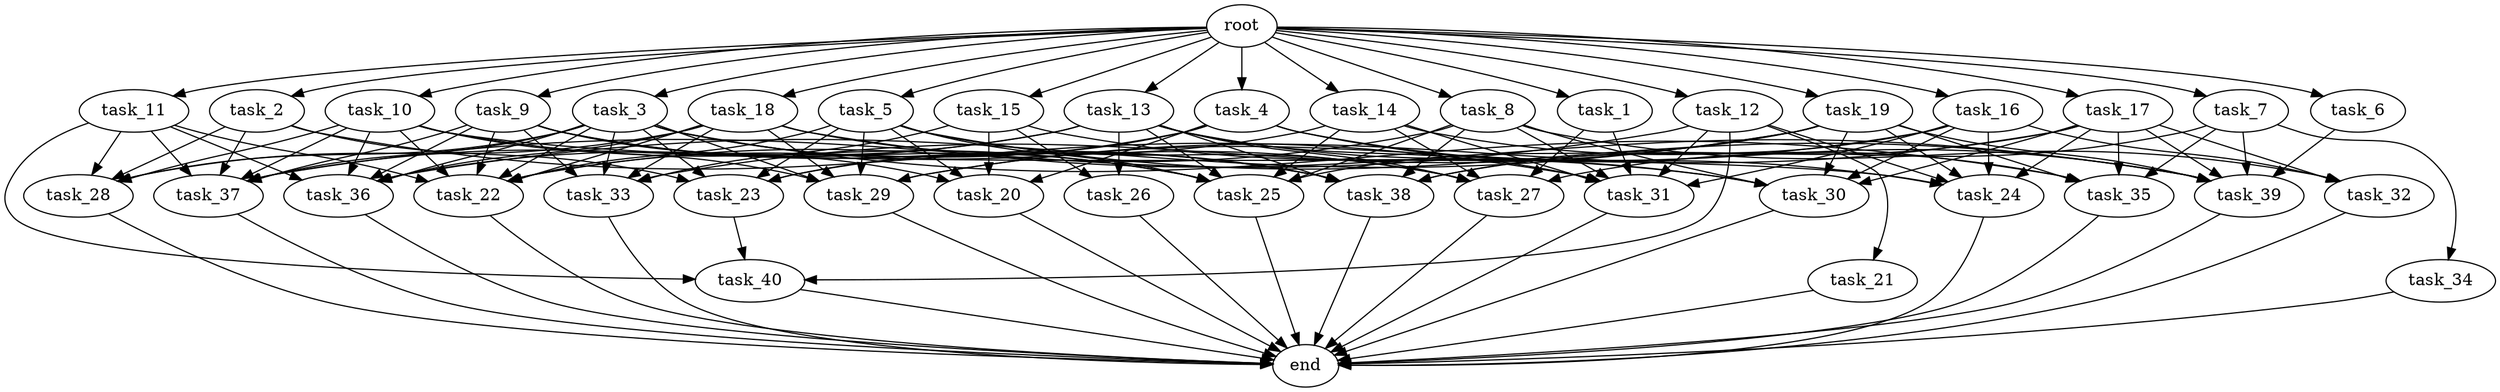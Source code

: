 digraph G {
  root [size="0.000000e+00"];
  task_1 [size="1.664690e+09"];
  task_2 [size="9.773156e+09"];
  task_3 [size="5.403033e+09"];
  task_4 [size="4.055311e+09"];
  task_5 [size="7.238093e+09"];
  task_6 [size="6.381736e+09"];
  task_7 [size="6.973421e+09"];
  task_8 [size="3.812525e+09"];
  task_9 [size="8.518361e+09"];
  task_10 [size="6.401510e+09"];
  task_11 [size="2.532693e+09"];
  task_12 [size="9.173628e+09"];
  task_13 [size="8.906635e+09"];
  task_14 [size="8.767204e+09"];
  task_15 [size="5.994340e+09"];
  task_16 [size="2.412443e+08"];
  task_17 [size="9.853731e+09"];
  task_18 [size="9.172352e+09"];
  task_19 [size="2.800037e+09"];
  task_20 [size="7.152208e+09"];
  task_21 [size="5.209337e+08"];
  task_22 [size="8.671002e+09"];
  task_23 [size="1.456568e+09"];
  task_24 [size="6.216695e+09"];
  task_25 [size="7.636214e+09"];
  task_26 [size="9.367235e+08"];
  task_27 [size="5.639690e+09"];
  task_28 [size="2.152275e+09"];
  task_29 [size="5.001350e+08"];
  task_30 [size="6.531186e+09"];
  task_31 [size="8.900099e+09"];
  task_32 [size="1.014326e+07"];
  task_33 [size="1.083704e+09"];
  task_34 [size="3.318691e+09"];
  task_35 [size="3.915653e+09"];
  task_36 [size="4.752459e+09"];
  task_37 [size="7.871045e+09"];
  task_38 [size="5.306433e+09"];
  task_39 [size="6.909540e+09"];
  task_40 [size="7.085108e+09"];
  end [size="0.000000e+00"];

  root -> task_1 [size="1.000000e-12"];
  root -> task_2 [size="1.000000e-12"];
  root -> task_3 [size="1.000000e-12"];
  root -> task_4 [size="1.000000e-12"];
  root -> task_5 [size="1.000000e-12"];
  root -> task_6 [size="1.000000e-12"];
  root -> task_7 [size="1.000000e-12"];
  root -> task_8 [size="1.000000e-12"];
  root -> task_9 [size="1.000000e-12"];
  root -> task_10 [size="1.000000e-12"];
  root -> task_11 [size="1.000000e-12"];
  root -> task_12 [size="1.000000e-12"];
  root -> task_13 [size="1.000000e-12"];
  root -> task_14 [size="1.000000e-12"];
  root -> task_15 [size="1.000000e-12"];
  root -> task_16 [size="1.000000e-12"];
  root -> task_17 [size="1.000000e-12"];
  root -> task_18 [size="1.000000e-12"];
  root -> task_19 [size="1.000000e-12"];
  task_1 -> task_27 [size="9.399484e+07"];
  task_1 -> task_31 [size="1.271443e+08"];
  task_2 -> task_23 [size="2.913136e+07"];
  task_2 -> task_28 [size="4.304549e+07"];
  task_2 -> task_31 [size="1.271443e+08"];
  task_2 -> task_37 [size="1.124435e+08"];
  task_3 -> task_22 [size="1.083875e+08"];
  task_3 -> task_23 [size="2.913136e+07"];
  task_3 -> task_27 [size="9.399484e+07"];
  task_3 -> task_28 [size="4.304549e+07"];
  task_3 -> task_29 [size="8.335584e+06"];
  task_3 -> task_33 [size="2.167407e+07"];
  task_3 -> task_35 [size="7.831306e+07"];
  task_3 -> task_36 [size="6.789227e+07"];
  task_3 -> task_37 [size="1.124435e+08"];
  task_3 -> task_38 [size="7.580618e+07"];
  task_4 -> task_20 [size="1.788052e+08"];
  task_4 -> task_22 [size="1.083875e+08"];
  task_4 -> task_23 [size="2.913136e+07"];
  task_4 -> task_24 [size="1.036116e+08"];
  task_4 -> task_39 [size="9.870772e+07"];
  task_5 -> task_20 [size="1.788052e+08"];
  task_5 -> task_22 [size="1.083875e+08"];
  task_5 -> task_23 [size="2.913136e+07"];
  task_5 -> task_25 [size="1.090888e+08"];
  task_5 -> task_27 [size="9.399484e+07"];
  task_5 -> task_29 [size="8.335584e+06"];
  task_5 -> task_39 [size="9.870772e+07"];
  task_6 -> task_39 [size="9.870772e+07"];
  task_7 -> task_27 [size="9.399484e+07"];
  task_7 -> task_34 [size="3.318691e+08"];
  task_7 -> task_35 [size="7.831306e+07"];
  task_7 -> task_39 [size="9.870772e+07"];
  task_8 -> task_22 [size="1.083875e+08"];
  task_8 -> task_25 [size="1.090888e+08"];
  task_8 -> task_30 [size="1.088531e+08"];
  task_8 -> task_31 [size="1.271443e+08"];
  task_8 -> task_32 [size="3.381088e+05"];
  task_8 -> task_38 [size="7.580618e+07"];
  task_9 -> task_20 [size="1.788052e+08"];
  task_9 -> task_22 [size="1.083875e+08"];
  task_9 -> task_25 [size="1.090888e+08"];
  task_9 -> task_33 [size="2.167407e+07"];
  task_9 -> task_36 [size="6.789227e+07"];
  task_9 -> task_37 [size="1.124435e+08"];
  task_9 -> task_38 [size="7.580618e+07"];
  task_10 -> task_22 [size="1.083875e+08"];
  task_10 -> task_24 [size="1.036116e+08"];
  task_10 -> task_25 [size="1.090888e+08"];
  task_10 -> task_28 [size="4.304549e+07"];
  task_10 -> task_29 [size="8.335584e+06"];
  task_10 -> task_36 [size="6.789227e+07"];
  task_10 -> task_37 [size="1.124435e+08"];
  task_11 -> task_22 [size="1.083875e+08"];
  task_11 -> task_28 [size="4.304549e+07"];
  task_11 -> task_36 [size="6.789227e+07"];
  task_11 -> task_37 [size="1.124435e+08"];
  task_11 -> task_40 [size="2.361703e+08"];
  task_12 -> task_21 [size="5.209337e+07"];
  task_12 -> task_24 [size="1.036116e+08"];
  task_12 -> task_31 [size="1.271443e+08"];
  task_12 -> task_37 [size="1.124435e+08"];
  task_12 -> task_40 [size="2.361703e+08"];
  task_13 -> task_25 [size="1.090888e+08"];
  task_13 -> task_26 [size="4.683618e+07"];
  task_13 -> task_27 [size="9.399484e+07"];
  task_13 -> task_30 [size="1.088531e+08"];
  task_13 -> task_31 [size="1.271443e+08"];
  task_13 -> task_36 [size="6.789227e+07"];
  task_13 -> task_37 [size="1.124435e+08"];
  task_13 -> task_38 [size="7.580618e+07"];
  task_14 -> task_23 [size="2.913136e+07"];
  task_14 -> task_25 [size="1.090888e+08"];
  task_14 -> task_27 [size="9.399484e+07"];
  task_14 -> task_31 [size="1.271443e+08"];
  task_14 -> task_35 [size="7.831306e+07"];
  task_15 -> task_20 [size="1.788052e+08"];
  task_15 -> task_26 [size="4.683618e+07"];
  task_15 -> task_30 [size="1.088531e+08"];
  task_15 -> task_33 [size="2.167407e+07"];
  task_16 -> task_24 [size="1.036116e+08"];
  task_16 -> task_29 [size="8.335584e+06"];
  task_16 -> task_30 [size="1.088531e+08"];
  task_16 -> task_31 [size="1.271443e+08"];
  task_16 -> task_32 [size="3.381088e+05"];
  task_16 -> task_38 [size="7.580618e+07"];
  task_17 -> task_24 [size="1.036116e+08"];
  task_17 -> task_29 [size="8.335584e+06"];
  task_17 -> task_30 [size="1.088531e+08"];
  task_17 -> task_32 [size="3.381088e+05"];
  task_17 -> task_35 [size="7.831306e+07"];
  task_17 -> task_38 [size="7.580618e+07"];
  task_17 -> task_39 [size="9.870772e+07"];
  task_18 -> task_22 [size="1.083875e+08"];
  task_18 -> task_28 [size="4.304549e+07"];
  task_18 -> task_29 [size="8.335584e+06"];
  task_18 -> task_33 [size="2.167407e+07"];
  task_18 -> task_36 [size="6.789227e+07"];
  task_18 -> task_38 [size="7.580618e+07"];
  task_18 -> task_39 [size="9.870772e+07"];
  task_19 -> task_24 [size="1.036116e+08"];
  task_19 -> task_25 [size="1.090888e+08"];
  task_19 -> task_30 [size="1.088531e+08"];
  task_19 -> task_33 [size="2.167407e+07"];
  task_19 -> task_35 [size="7.831306e+07"];
  task_19 -> task_36 [size="6.789227e+07"];
  task_19 -> task_39 [size="9.870772e+07"];
  task_20 -> end [size="1.000000e-12"];
  task_21 -> end [size="1.000000e-12"];
  task_22 -> end [size="1.000000e-12"];
  task_23 -> task_40 [size="2.361703e+08"];
  task_24 -> end [size="1.000000e-12"];
  task_25 -> end [size="1.000000e-12"];
  task_26 -> end [size="1.000000e-12"];
  task_27 -> end [size="1.000000e-12"];
  task_28 -> end [size="1.000000e-12"];
  task_29 -> end [size="1.000000e-12"];
  task_30 -> end [size="1.000000e-12"];
  task_31 -> end [size="1.000000e-12"];
  task_32 -> end [size="1.000000e-12"];
  task_33 -> end [size="1.000000e-12"];
  task_34 -> end [size="1.000000e-12"];
  task_35 -> end [size="1.000000e-12"];
  task_36 -> end [size="1.000000e-12"];
  task_37 -> end [size="1.000000e-12"];
  task_38 -> end [size="1.000000e-12"];
  task_39 -> end [size="1.000000e-12"];
  task_40 -> end [size="1.000000e-12"];
}
